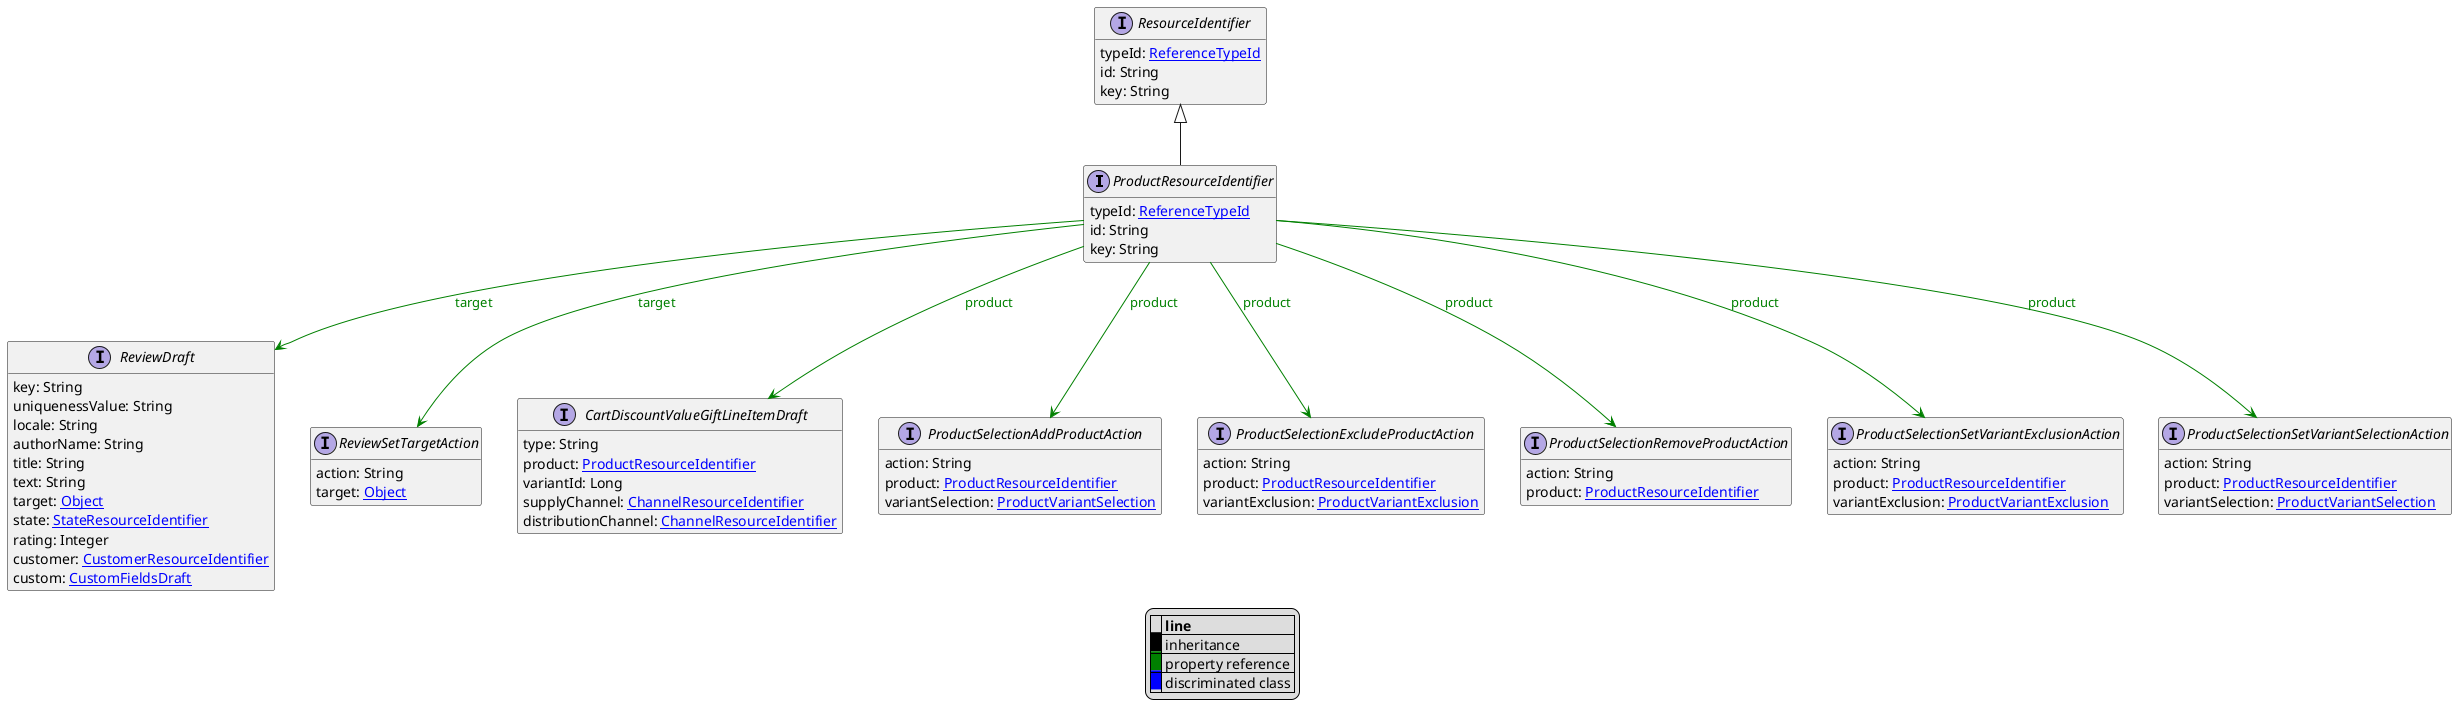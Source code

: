 @startuml

hide empty fields
hide empty methods
legend
|= |= line |
|<back:black>   </back>| inheritance |
|<back:green>   </back>| property reference |
|<back:blue>   </back>| discriminated class |
endlegend
interface ProductResourceIdentifier [[ProductResourceIdentifier.svg]] extends ResourceIdentifier {
    typeId: [[ReferenceTypeId.svg ReferenceTypeId]]
    id: String
    key: String
}
interface ResourceIdentifier [[ResourceIdentifier.svg]]  {
    typeId: [[ReferenceTypeId.svg ReferenceTypeId]]
    id: String
    key: String
}


interface ReviewDraft [[ReviewDraft.svg]]  {
    key: String
    uniquenessValue: String
    locale: String
    authorName: String
    title: String
    text: String
    target: [[Object.svg Object]]
    state: [[StateResourceIdentifier.svg StateResourceIdentifier]]
    rating: Integer
    customer: [[CustomerResourceIdentifier.svg CustomerResourceIdentifier]]
    custom: [[CustomFieldsDraft.svg CustomFieldsDraft]]
}
interface ReviewSetTargetAction [[ReviewSetTargetAction.svg]]  {
    action: String
    target: [[Object.svg Object]]
}
interface CartDiscountValueGiftLineItemDraft [[CartDiscountValueGiftLineItemDraft.svg]]  {
    type: String
    product: [[ProductResourceIdentifier.svg ProductResourceIdentifier]]
    variantId: Long
    supplyChannel: [[ChannelResourceIdentifier.svg ChannelResourceIdentifier]]
    distributionChannel: [[ChannelResourceIdentifier.svg ChannelResourceIdentifier]]
}
interface ProductSelectionAddProductAction [[ProductSelectionAddProductAction.svg]]  {
    action: String
    product: [[ProductResourceIdentifier.svg ProductResourceIdentifier]]
    variantSelection: [[ProductVariantSelection.svg ProductVariantSelection]]
}
interface ProductSelectionExcludeProductAction [[ProductSelectionExcludeProductAction.svg]]  {
    action: String
    product: [[ProductResourceIdentifier.svg ProductResourceIdentifier]]
    variantExclusion: [[ProductVariantExclusion.svg ProductVariantExclusion]]
}
interface ProductSelectionRemoveProductAction [[ProductSelectionRemoveProductAction.svg]]  {
    action: String
    product: [[ProductResourceIdentifier.svg ProductResourceIdentifier]]
}
interface ProductSelectionSetVariantExclusionAction [[ProductSelectionSetVariantExclusionAction.svg]]  {
    action: String
    product: [[ProductResourceIdentifier.svg ProductResourceIdentifier]]
    variantExclusion: [[ProductVariantExclusion.svg ProductVariantExclusion]]
}
interface ProductSelectionSetVariantSelectionAction [[ProductSelectionSetVariantSelectionAction.svg]]  {
    action: String
    product: [[ProductResourceIdentifier.svg ProductResourceIdentifier]]
    variantSelection: [[ProductVariantSelection.svg ProductVariantSelection]]
}

ProductResourceIdentifier --> ReviewDraft #green;text:green : "target"
ProductResourceIdentifier --> ReviewSetTargetAction #green;text:green : "target"
ProductResourceIdentifier --> CartDiscountValueGiftLineItemDraft #green;text:green : "product"
ProductResourceIdentifier --> ProductSelectionAddProductAction #green;text:green : "product"
ProductResourceIdentifier --> ProductSelectionExcludeProductAction #green;text:green : "product"
ProductResourceIdentifier --> ProductSelectionRemoveProductAction #green;text:green : "product"
ProductResourceIdentifier --> ProductSelectionSetVariantExclusionAction #green;text:green : "product"
ProductResourceIdentifier --> ProductSelectionSetVariantSelectionAction #green;text:green : "product"
@enduml
